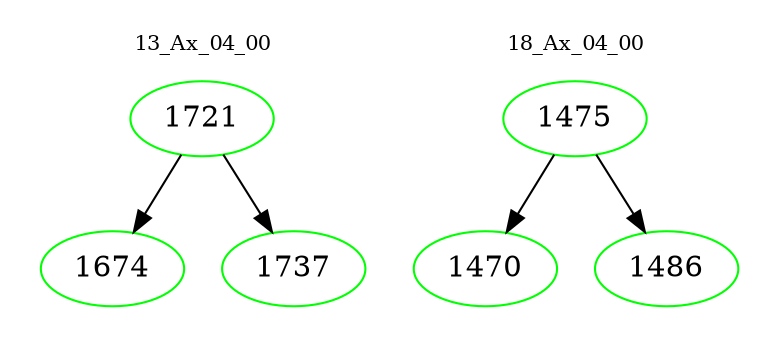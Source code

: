 digraph{
subgraph cluster_0 {
color = white
label = "13_Ax_04_00";
fontsize=10;
T0_1721 [label="1721", color="green"]
T0_1721 -> T0_1674 [color="black"]
T0_1674 [label="1674", color="green"]
T0_1721 -> T0_1737 [color="black"]
T0_1737 [label="1737", color="green"]
}
subgraph cluster_1 {
color = white
label = "18_Ax_04_00";
fontsize=10;
T1_1475 [label="1475", color="green"]
T1_1475 -> T1_1470 [color="black"]
T1_1470 [label="1470", color="green"]
T1_1475 -> T1_1486 [color="black"]
T1_1486 [label="1486", color="green"]
}
}
